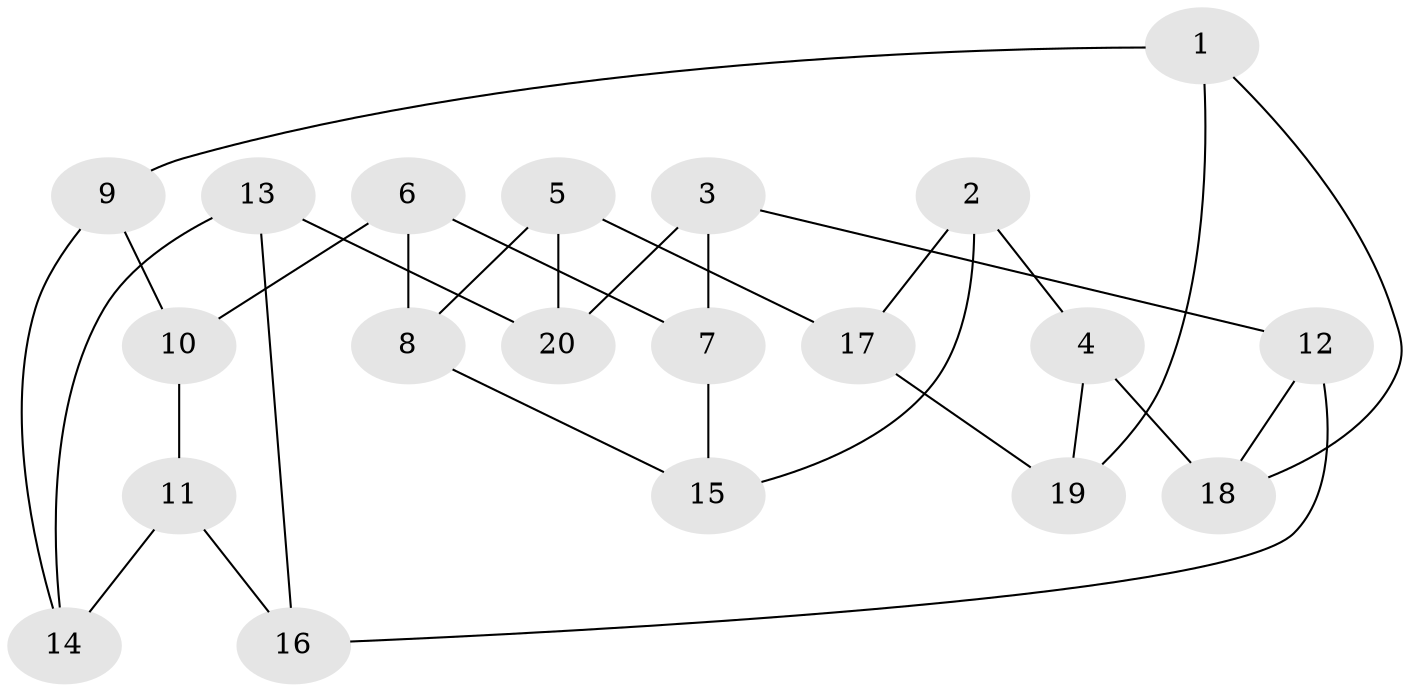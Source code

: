 // Generated by graph-tools (version 1.1) at 2025/46/02/15/25 05:46:28]
// undirected, 20 vertices, 30 edges
graph export_dot {
graph [start="1"]
  node [color=gray90,style=filled];
  1;
  2;
  3;
  4;
  5;
  6;
  7;
  8;
  9;
  10;
  11;
  12;
  13;
  14;
  15;
  16;
  17;
  18;
  19;
  20;
  1 -- 18;
  1 -- 19;
  1 -- 9;
  2 -- 4;
  2 -- 17;
  2 -- 15;
  3 -- 7;
  3 -- 12;
  3 -- 20;
  4 -- 19;
  4 -- 18;
  5 -- 20;
  5 -- 17;
  5 -- 8;
  6 -- 10;
  6 -- 7;
  6 -- 8;
  7 -- 15;
  8 -- 15;
  9 -- 14;
  9 -- 10;
  10 -- 11;
  11 -- 16;
  11 -- 14;
  12 -- 18;
  12 -- 16;
  13 -- 16;
  13 -- 20;
  13 -- 14;
  17 -- 19;
}
